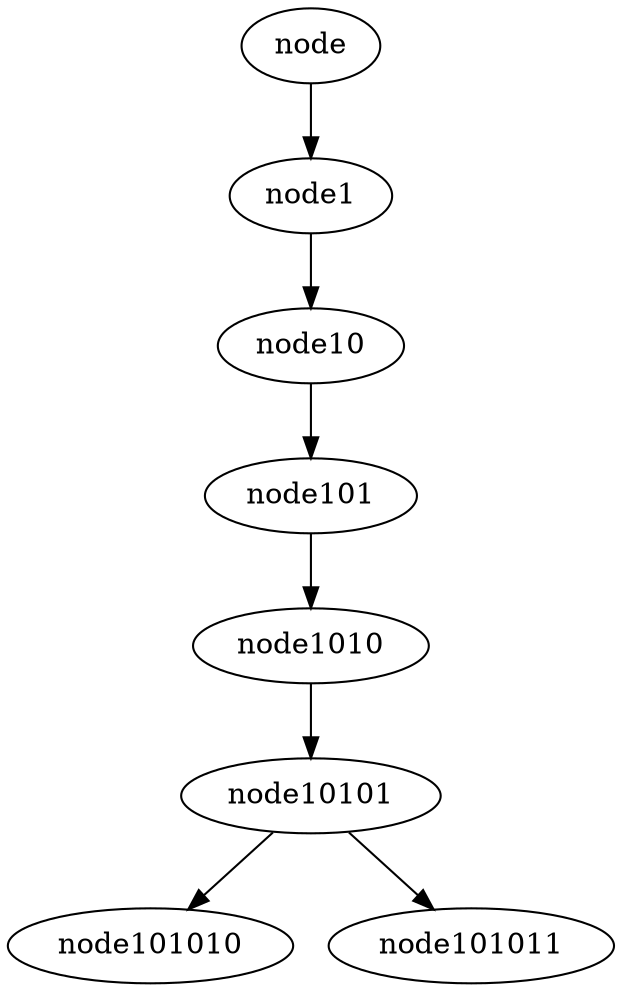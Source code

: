 strict digraph "" {
	graph [epsilon=0.01];
	"node" -> node1;
	node1 -> node10;
	node10 -> node101;
	node101 -> node1010;
	node1010 -> node10101;
	node10101 -> node101010;
	node10101 -> node101011;
}
